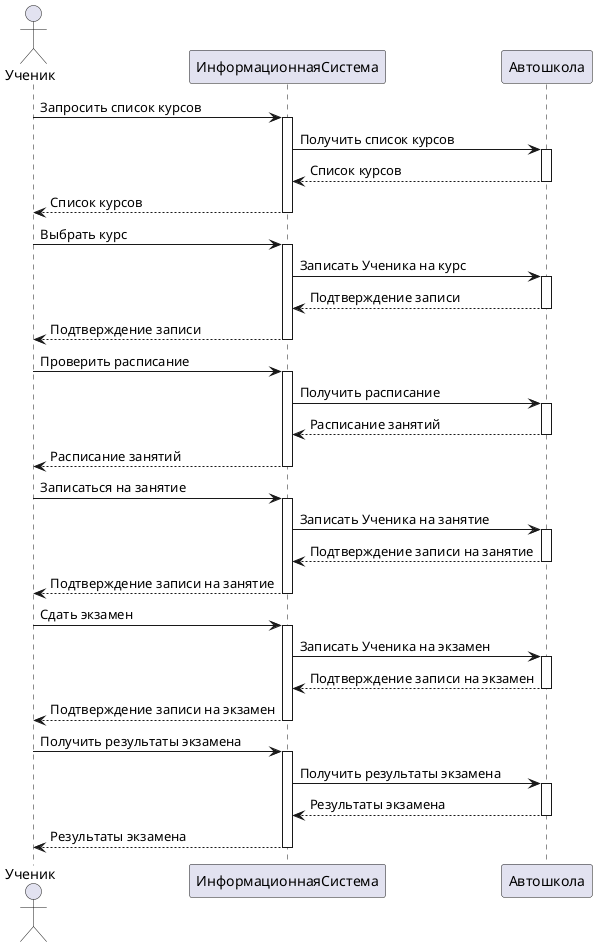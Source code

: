@startuml

actor Ученик
participant ИнформационнаяСистема as Система
participant Автошкола

Ученик -> Система: Запросить список курсов
activate Система
Система -> Автошкола: Получить список курсов
activate Автошкола
Автошкола --> Система: Список курсов
deactivate Автошкола
Система --> Ученик: Список курсов
deactivate Система

Ученик -> Система: Выбрать курс
activate Система
Система -> Автошкола: Записать Ученика на курс
activate Автошкола
Автошкола --> Система: Подтверждение записи
deactivate Автошкола
Система --> Ученик: Подтверждение записи
deactivate Система

Ученик -> Система: Проверить расписание
activate Система
Система -> Автошкола: Получить расписание
activate Автошкола
Автошкола --> Система: Расписание занятий
deactivate Автошкола
Система --> Ученик: Расписание занятий
deactivate Система

Ученик -> Система: Записаться на занятие
activate Система
Система -> Автошкола: Записать Ученика на занятие
activate Автошкола
Автошкола --> Система: Подтверждение записи на занятие
deactivate Автошкола
Система --> Ученик: Подтверждение записи на занятие
deactivate Система

Ученик -> Система: Сдать экзамен
activate Система
Система -> Автошкола: Записать Ученика на экзамен
activate Автошкола
Автошкола --> Система: Подтверждение записи на экзамен
deactivate Автошкола
Система --> Ученик: Подтверждение записи на экзамен
deactivate Система

Ученик -> Система: Получить результаты экзамена
activate Система
Система -> Автошкола: Получить результаты экзамена
activate Автошкола
Автошкола --> Система: Результаты экзамена
deactivate Автошкола
Система --> Ученик: Результаты экзамена
deactivate Система
@enduml
